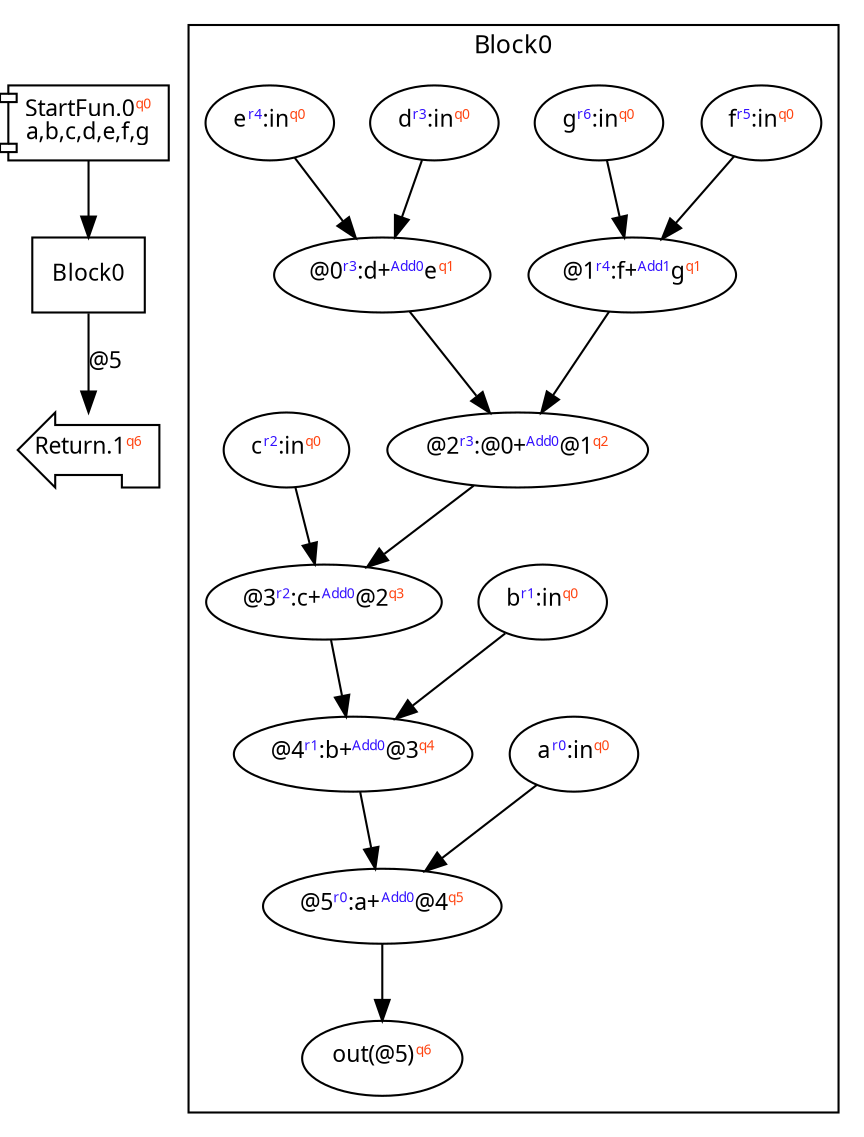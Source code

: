 digraph Program_ {
graph [fontname = "Monaco", fontsize = 12, ranksep = 0.5];
node [shape = box, fontname = "Monaco", fontsize = 11; colorscheme = pastel19];
edge [fontname = "Monaco", fontsize = 11; colorscheme = pastel19];
Jump0[label = <StartFun.0<font color="#ff4411" point-size="8"><sup>q0</sup></font><br/>a,b,c,d,e,f,g>; shape = component];
Jump0 -> Block0;
Jump1[label = <Return.1<font color="#ff4411" point-size="8"><sup>q6</sup></font>>; shape = lpromoter];
Block0 -> Jump1 [label="@5"];
Block0 [label = "Block0"];
subgraph cluster_dfg_Block0{
node [shape = oval];
label = "Block0";
ndBlock0_0 [label=<d<font color="#3311ff" point-size="8"><sup>r3</sup></font>:in<font color="#ff4411" point-size="8"><sup>q0</sup></font>>];ndBlock0_1 [label=<@2<font color="#3311ff" point-size="8"><sup>r3</sup></font>:@0+<font color="#3311ff" point-size="8"><sup>Add0</sup></font>@1<font color="#ff4411" point-size="8"><sup>q2</sup></font>>];ndBlock0_2 [label=<f<font color="#3311ff" point-size="8"><sup>r5</sup></font>:in<font color="#ff4411" point-size="8"><sup>q0</sup></font>>];ndBlock0_3 [label=<g<font color="#3311ff" point-size="8"><sup>r6</sup></font>:in<font color="#ff4411" point-size="8"><sup>q0</sup></font>>];ndBlock0_4 [label=<a<font color="#3311ff" point-size="8"><sup>r0</sup></font>:in<font color="#ff4411" point-size="8"><sup>q0</sup></font>>];ndBlock0_5 [label=<b<font color="#3311ff" point-size="8"><sup>r1</sup></font>:in<font color="#ff4411" point-size="8"><sup>q0</sup></font>>];ndBlock0_6 [label=<@0<font color="#3311ff" point-size="8"><sup>r3</sup></font>:d+<font color="#3311ff" point-size="8"><sup>Add0</sup></font>e<font color="#ff4411" point-size="8"><sup>q1</sup></font>>];ndBlock0_7 [label=<@1<font color="#3311ff" point-size="8"><sup>r4</sup></font>:f+<font color="#3311ff" point-size="8"><sup>Add1</sup></font>g<font color="#ff4411" point-size="8"><sup>q1</sup></font>>];ndBlock0_8 [label=<@4<font color="#3311ff" point-size="8"><sup>r1</sup></font>:b+<font color="#3311ff" point-size="8"><sup>Add0</sup></font>@3<font color="#ff4411" point-size="8"><sup>q4</sup></font>>];ndBlock0_9 [label=<@5<font color="#3311ff" point-size="8"><sup>r0</sup></font>:a+<font color="#3311ff" point-size="8"><sup>Add0</sup></font>@4<font color="#ff4411" point-size="8"><sup>q5</sup></font>>];ndBlock0_10 [label=<e<font color="#3311ff" point-size="8"><sup>r4</sup></font>:in<font color="#ff4411" point-size="8"><sup>q0</sup></font>>];ndBlock0_11 [label=<c<font color="#3311ff" point-size="8"><sup>r2</sup></font>:in<font color="#ff4411" point-size="8"><sup>q0</sup></font>>];ndBlock0_12 [label=<@3<font color="#3311ff" point-size="8"><sup>r2</sup></font>:c+<font color="#3311ff" point-size="8"><sup>Add0</sup></font>@2<font color="#ff4411" point-size="8"><sup>q3</sup></font>>];ndBlock0_13 [label=<out(@5)<font color="#ff4411" point-size="8"><sup>q6</sup></font>>];ndBlock0_2 -> ndBlock0_7; ndBlock0_3 -> ndBlock0_7; ndBlock0_4 -> ndBlock0_9; ndBlock0_8 -> ndBlock0_9; ndBlock0_5 -> ndBlock0_8; ndBlock0_12 -> ndBlock0_8; ndBlock0_1 -> ndBlock0_12; ndBlock0_11 -> ndBlock0_12; ndBlock0_0 -> ndBlock0_6; ndBlock0_10 -> ndBlock0_6; ndBlock0_6 -> ndBlock0_1; ndBlock0_7 -> ndBlock0_1; ndBlock0_9 -> ndBlock0_13; }}
